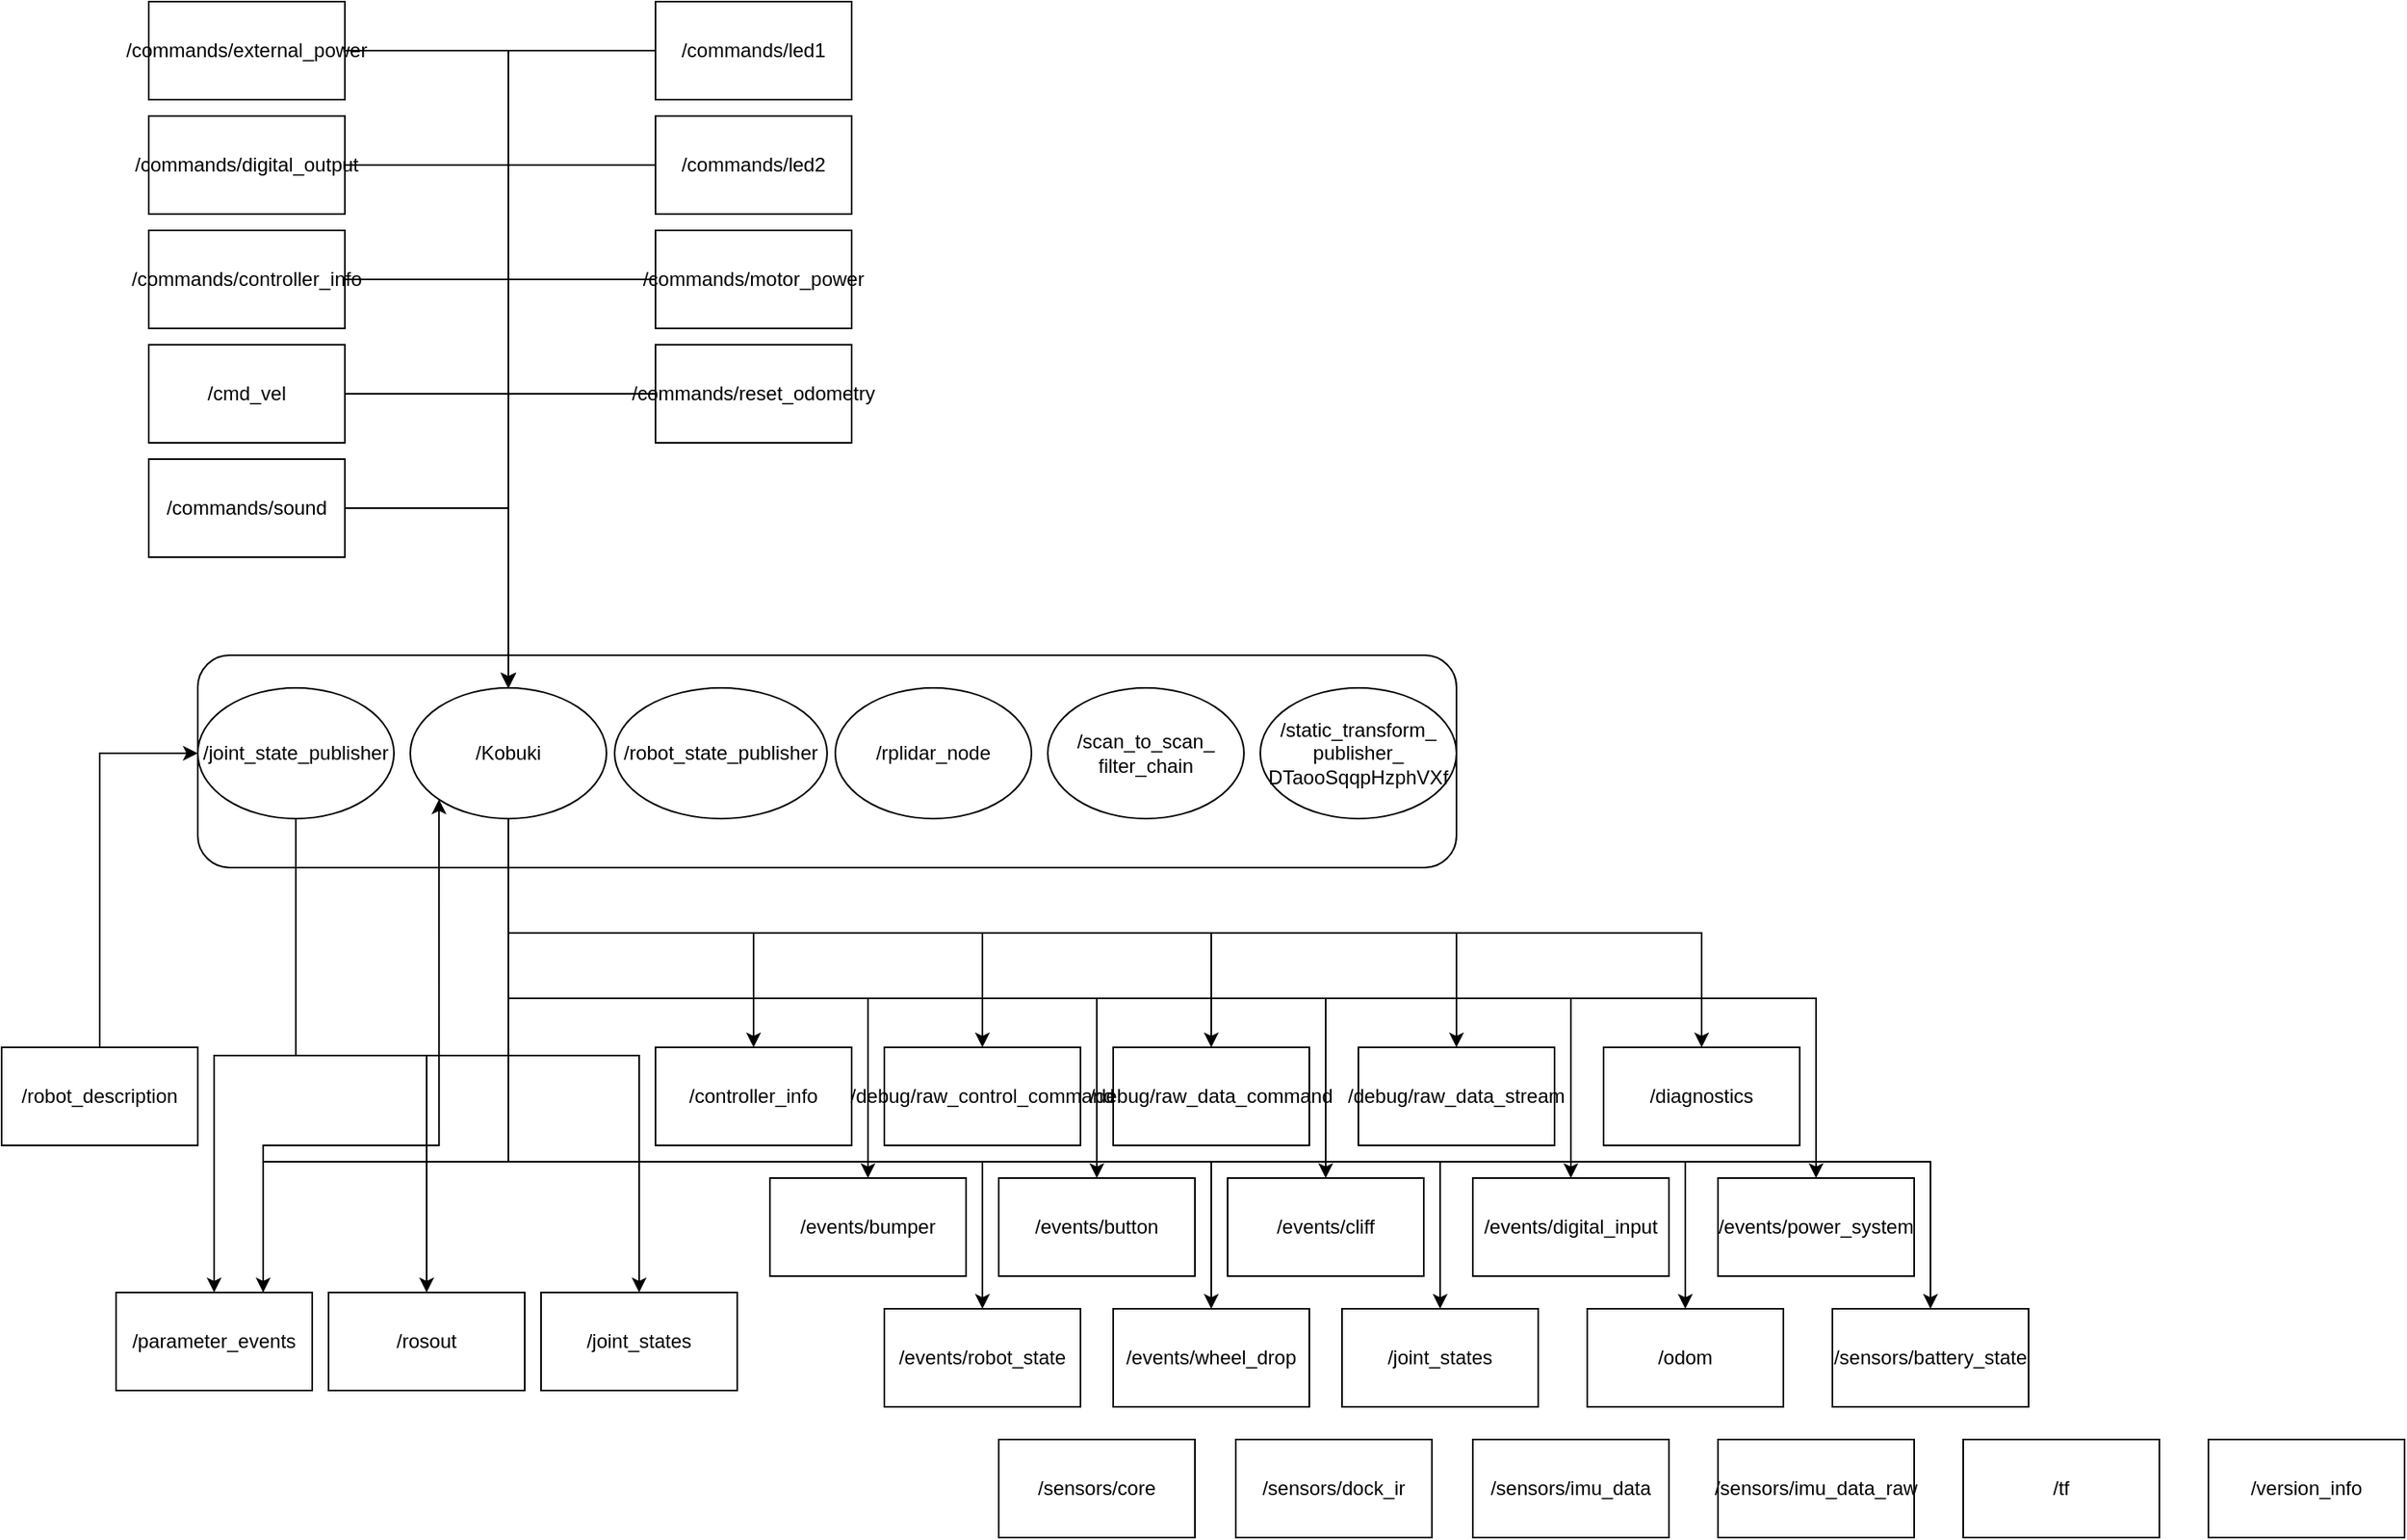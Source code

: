 <mxfile version="23.0.2" type="github">
  <diagram name="Page-1" id="F8i0XYkKbsZzf8Jhvdap">
    <mxGraphModel dx="2507" dy="1151" grid="1" gridSize="10" guides="1" tooltips="1" connect="1" arrows="1" fold="1" page="1" pageScale="1" pageWidth="850" pageHeight="1100" math="0" shadow="0">
      <root>
        <mxCell id="0" />
        <mxCell id="1" parent="0" />
        <mxCell id="hbKBDw81QgxX0EWuq3vY-1" value="" style="rounded=1;whiteSpace=wrap;html=1;" vertex="1" parent="1">
          <mxGeometry x="-330" y="410" width="770" height="130" as="geometry" />
        </mxCell>
        <mxCell id="hbKBDw81QgxX0EWuq3vY-2" value="&lt;div&gt;/static_transform_&lt;/div&gt;&lt;div&gt;publisher_&lt;/div&gt;&lt;div&gt;DTaooSqqpHzphVXf&lt;/div&gt;" style="ellipse;whiteSpace=wrap;html=1;" vertex="1" parent="1">
          <mxGeometry x="320" y="430" width="120" height="80" as="geometry" />
        </mxCell>
        <mxCell id="hbKBDw81QgxX0EWuq3vY-3" value="&lt;div&gt;/scan_to_scan_&lt;/div&gt;&lt;div&gt;filter_chain&lt;/div&gt;" style="ellipse;whiteSpace=wrap;html=1;" vertex="1" parent="1">
          <mxGeometry x="190" y="430" width="120" height="80" as="geometry" />
        </mxCell>
        <mxCell id="hbKBDw81QgxX0EWuq3vY-4" value="/rplidar_node" style="ellipse;whiteSpace=wrap;html=1;" vertex="1" parent="1">
          <mxGeometry x="60" y="430" width="120" height="80" as="geometry" />
        </mxCell>
        <mxCell id="hbKBDw81QgxX0EWuq3vY-38" style="edgeStyle=orthogonalEdgeStyle;rounded=0;orthogonalLoop=1;jettySize=auto;html=1;exitX=0.5;exitY=1;exitDx=0;exitDy=0;entryX=0.5;entryY=0;entryDx=0;entryDy=0;" edge="1" parent="1" source="hbKBDw81QgxX0EWuq3vY-6" target="hbKBDw81QgxX0EWuq3vY-37">
          <mxGeometry relative="1" as="geometry" />
        </mxCell>
        <mxCell id="hbKBDw81QgxX0EWuq3vY-40" style="edgeStyle=orthogonalEdgeStyle;rounded=0;orthogonalLoop=1;jettySize=auto;html=1;exitX=0.5;exitY=1;exitDx=0;exitDy=0;" edge="1" parent="1" source="hbKBDw81QgxX0EWuq3vY-6" target="hbKBDw81QgxX0EWuq3vY-39">
          <mxGeometry relative="1" as="geometry" />
        </mxCell>
        <mxCell id="hbKBDw81QgxX0EWuq3vY-42" style="edgeStyle=orthogonalEdgeStyle;rounded=0;orthogonalLoop=1;jettySize=auto;html=1;exitX=0.5;exitY=1;exitDx=0;exitDy=0;" edge="1" parent="1" source="hbKBDw81QgxX0EWuq3vY-6" target="hbKBDw81QgxX0EWuq3vY-41">
          <mxGeometry relative="1" as="geometry" />
        </mxCell>
        <mxCell id="hbKBDw81QgxX0EWuq3vY-46" style="edgeStyle=orthogonalEdgeStyle;rounded=0;orthogonalLoop=1;jettySize=auto;html=1;exitX=0.5;exitY=1;exitDx=0;exitDy=0;entryX=0.5;entryY=0;entryDx=0;entryDy=0;" edge="1" parent="1" source="hbKBDw81QgxX0EWuq3vY-6" target="hbKBDw81QgxX0EWuq3vY-45">
          <mxGeometry relative="1" as="geometry" />
        </mxCell>
        <mxCell id="hbKBDw81QgxX0EWuq3vY-48" style="edgeStyle=orthogonalEdgeStyle;rounded=0;orthogonalLoop=1;jettySize=auto;html=1;exitX=0.5;exitY=1;exitDx=0;exitDy=0;" edge="1" parent="1" source="hbKBDw81QgxX0EWuq3vY-6" target="hbKBDw81QgxX0EWuq3vY-47">
          <mxGeometry relative="1" as="geometry" />
        </mxCell>
        <mxCell id="hbKBDw81QgxX0EWuq3vY-50" style="edgeStyle=orthogonalEdgeStyle;rounded=0;orthogonalLoop=1;jettySize=auto;html=1;exitX=0.5;exitY=1;exitDx=0;exitDy=0;" edge="1" parent="1" source="hbKBDw81QgxX0EWuq3vY-6" target="hbKBDw81QgxX0EWuq3vY-49">
          <mxGeometry relative="1" as="geometry" />
        </mxCell>
        <mxCell id="hbKBDw81QgxX0EWuq3vY-52" style="edgeStyle=orthogonalEdgeStyle;rounded=0;orthogonalLoop=1;jettySize=auto;html=1;exitX=0.5;exitY=1;exitDx=0;exitDy=0;" edge="1" parent="1" source="hbKBDw81QgxX0EWuq3vY-6" target="hbKBDw81QgxX0EWuq3vY-51">
          <mxGeometry relative="1" as="geometry" />
        </mxCell>
        <mxCell id="hbKBDw81QgxX0EWuq3vY-54" style="edgeStyle=orthogonalEdgeStyle;rounded=0;orthogonalLoop=1;jettySize=auto;html=1;exitX=0.5;exitY=1;exitDx=0;exitDy=0;" edge="1" parent="1" source="hbKBDw81QgxX0EWuq3vY-6" target="hbKBDw81QgxX0EWuq3vY-53">
          <mxGeometry relative="1" as="geometry" />
        </mxCell>
        <mxCell id="hbKBDw81QgxX0EWuq3vY-56" style="edgeStyle=orthogonalEdgeStyle;rounded=0;orthogonalLoop=1;jettySize=auto;html=1;exitX=0.5;exitY=1;exitDx=0;exitDy=0;entryX=0.5;entryY=0;entryDx=0;entryDy=0;" edge="1" parent="1" source="hbKBDw81QgxX0EWuq3vY-6" target="hbKBDw81QgxX0EWuq3vY-55">
          <mxGeometry relative="1" as="geometry" />
        </mxCell>
        <mxCell id="hbKBDw81QgxX0EWuq3vY-58" style="edgeStyle=orthogonalEdgeStyle;rounded=0;orthogonalLoop=1;jettySize=auto;html=1;exitX=0.5;exitY=1;exitDx=0;exitDy=0;" edge="1" parent="1" source="hbKBDw81QgxX0EWuq3vY-6" target="hbKBDw81QgxX0EWuq3vY-57">
          <mxGeometry relative="1" as="geometry">
            <Array as="points">
              <mxPoint x="-140" y="720" />
              <mxPoint x="150" y="720" />
            </Array>
          </mxGeometry>
        </mxCell>
        <mxCell id="hbKBDw81QgxX0EWuq3vY-60" style="edgeStyle=orthogonalEdgeStyle;rounded=0;orthogonalLoop=1;jettySize=auto;html=1;exitX=0.5;exitY=1;exitDx=0;exitDy=0;entryX=0.5;entryY=0;entryDx=0;entryDy=0;" edge="1" parent="1" source="hbKBDw81QgxX0EWuq3vY-6" target="hbKBDw81QgxX0EWuq3vY-59">
          <mxGeometry relative="1" as="geometry">
            <Array as="points">
              <mxPoint x="-140" y="720" />
              <mxPoint x="290" y="720" />
            </Array>
          </mxGeometry>
        </mxCell>
        <mxCell id="hbKBDw81QgxX0EWuq3vY-62" style="edgeStyle=orthogonalEdgeStyle;rounded=0;orthogonalLoop=1;jettySize=auto;html=1;exitX=0.5;exitY=1;exitDx=0;exitDy=0;" edge="1" parent="1" source="hbKBDw81QgxX0EWuq3vY-6" target="hbKBDw81QgxX0EWuq3vY-61">
          <mxGeometry relative="1" as="geometry">
            <Array as="points">
              <mxPoint x="-140" y="720" />
              <mxPoint x="430" y="720" />
            </Array>
          </mxGeometry>
        </mxCell>
        <mxCell id="hbKBDw81QgxX0EWuq3vY-64" style="edgeStyle=orthogonalEdgeStyle;rounded=0;orthogonalLoop=1;jettySize=auto;html=1;exitX=0.5;exitY=1;exitDx=0;exitDy=0;entryX=0.5;entryY=0;entryDx=0;entryDy=0;" edge="1" parent="1" source="hbKBDw81QgxX0EWuq3vY-6" target="hbKBDw81QgxX0EWuq3vY-63">
          <mxGeometry relative="1" as="geometry">
            <Array as="points">
              <mxPoint x="-140" y="720" />
              <mxPoint x="580" y="720" />
            </Array>
          </mxGeometry>
        </mxCell>
        <mxCell id="hbKBDw81QgxX0EWuq3vY-65" style="edgeStyle=orthogonalEdgeStyle;rounded=0;orthogonalLoop=1;jettySize=auto;html=1;exitX=0.5;exitY=1;exitDx=0;exitDy=0;entryX=0.75;entryY=0;entryDx=0;entryDy=0;" edge="1" parent="1" source="hbKBDw81QgxX0EWuq3vY-6" target="hbKBDw81QgxX0EWuq3vY-12">
          <mxGeometry relative="1" as="geometry">
            <Array as="points">
              <mxPoint x="-140" y="720" />
              <mxPoint x="-290" y="720" />
            </Array>
          </mxGeometry>
        </mxCell>
        <mxCell id="hbKBDw81QgxX0EWuq3vY-66" style="edgeStyle=orthogonalEdgeStyle;rounded=0;orthogonalLoop=1;jettySize=auto;html=1;exitX=0.5;exitY=1;exitDx=0;exitDy=0;entryX=0.5;entryY=0;entryDx=0;entryDy=0;" edge="1" parent="1" source="hbKBDw81QgxX0EWuq3vY-6" target="hbKBDw81QgxX0EWuq3vY-43">
          <mxGeometry relative="1" as="geometry" />
        </mxCell>
        <mxCell id="hbKBDw81QgxX0EWuq3vY-68" style="edgeStyle=orthogonalEdgeStyle;rounded=0;orthogonalLoop=1;jettySize=auto;html=1;exitX=0.5;exitY=1;exitDx=0;exitDy=0;entryX=0.5;entryY=0;entryDx=0;entryDy=0;" edge="1" parent="1" source="hbKBDw81QgxX0EWuq3vY-6" target="hbKBDw81QgxX0EWuq3vY-67">
          <mxGeometry relative="1" as="geometry">
            <Array as="points">
              <mxPoint x="-140" y="720" />
              <mxPoint x="730" y="720" />
            </Array>
          </mxGeometry>
        </mxCell>
        <mxCell id="hbKBDw81QgxX0EWuq3vY-6" value="/Kobuki" style="ellipse;whiteSpace=wrap;html=1;" vertex="1" parent="1">
          <mxGeometry x="-200" y="430" width="120" height="80" as="geometry" />
        </mxCell>
        <mxCell id="hbKBDw81QgxX0EWuq3vY-15" style="edgeStyle=orthogonalEdgeStyle;rounded=0;orthogonalLoop=1;jettySize=auto;html=1;exitX=0.5;exitY=1;exitDx=0;exitDy=0;entryX=0.5;entryY=0;entryDx=0;entryDy=0;" edge="1" parent="1" source="hbKBDw81QgxX0EWuq3vY-7" target="hbKBDw81QgxX0EWuq3vY-12">
          <mxGeometry relative="1" as="geometry">
            <Array as="points">
              <mxPoint x="-270" y="655" />
              <mxPoint x="-320" y="655" />
            </Array>
          </mxGeometry>
        </mxCell>
        <mxCell id="hbKBDw81QgxX0EWuq3vY-16" style="edgeStyle=orthogonalEdgeStyle;rounded=0;orthogonalLoop=1;jettySize=auto;html=1;exitX=0.5;exitY=1;exitDx=0;exitDy=0;" edge="1" parent="1" source="hbKBDw81QgxX0EWuq3vY-7" target="hbKBDw81QgxX0EWuq3vY-13">
          <mxGeometry relative="1" as="geometry" />
        </mxCell>
        <mxCell id="hbKBDw81QgxX0EWuq3vY-17" style="edgeStyle=orthogonalEdgeStyle;rounded=0;orthogonalLoop=1;jettySize=auto;html=1;exitX=0.5;exitY=1;exitDx=0;exitDy=0;" edge="1" parent="1" source="hbKBDw81QgxX0EWuq3vY-7" target="hbKBDw81QgxX0EWuq3vY-14">
          <mxGeometry relative="1" as="geometry" />
        </mxCell>
        <mxCell id="hbKBDw81QgxX0EWuq3vY-7" value="/joint_state_publisher" style="ellipse;whiteSpace=wrap;html=1;" vertex="1" parent="1">
          <mxGeometry x="-330" y="430" width="120" height="80" as="geometry" />
        </mxCell>
        <mxCell id="hbKBDw81QgxX0EWuq3vY-8" value="/robot_state_publisher" style="ellipse;whiteSpace=wrap;html=1;" vertex="1" parent="1">
          <mxGeometry x="-75" y="430" width="130" height="80" as="geometry" />
        </mxCell>
        <mxCell id="hbKBDw81QgxX0EWuq3vY-11" style="rounded=0;orthogonalLoop=1;jettySize=auto;html=1;exitX=0.5;exitY=0;exitDx=0;exitDy=0;entryX=0;entryY=0.5;entryDx=0;entryDy=0;edgeStyle=orthogonalEdgeStyle;" edge="1" parent="1" source="hbKBDw81QgxX0EWuq3vY-9" target="hbKBDw81QgxX0EWuq3vY-7">
          <mxGeometry relative="1" as="geometry" />
        </mxCell>
        <mxCell id="hbKBDw81QgxX0EWuq3vY-9" value="/robot_description" style="rounded=0;whiteSpace=wrap;html=1;" vertex="1" parent="1">
          <mxGeometry x="-450" y="650" width="120" height="60" as="geometry" />
        </mxCell>
        <mxCell id="hbKBDw81QgxX0EWuq3vY-18" style="edgeStyle=orthogonalEdgeStyle;rounded=0;orthogonalLoop=1;jettySize=auto;html=1;exitX=0.5;exitY=0;exitDx=0;exitDy=0;entryX=0;entryY=1;entryDx=0;entryDy=0;" edge="1" parent="1" source="hbKBDw81QgxX0EWuq3vY-12" target="hbKBDw81QgxX0EWuq3vY-6">
          <mxGeometry relative="1" as="geometry">
            <Array as="points">
              <mxPoint x="-290" y="800" />
              <mxPoint x="-290" y="710" />
              <mxPoint x="-182" y="710" />
            </Array>
          </mxGeometry>
        </mxCell>
        <mxCell id="hbKBDw81QgxX0EWuq3vY-12" value="/parameter_events" style="rounded=0;whiteSpace=wrap;html=1;" vertex="1" parent="1">
          <mxGeometry x="-380" y="800" width="120" height="60" as="geometry" />
        </mxCell>
        <mxCell id="hbKBDw81QgxX0EWuq3vY-13" value="/rosout" style="rounded=0;whiteSpace=wrap;html=1;" vertex="1" parent="1">
          <mxGeometry x="-250" y="800" width="120" height="60" as="geometry" />
        </mxCell>
        <mxCell id="hbKBDw81QgxX0EWuq3vY-14" value="/joint_states" style="rounded=0;whiteSpace=wrap;html=1;" vertex="1" parent="1">
          <mxGeometry x="-120" y="800" width="120" height="60" as="geometry" />
        </mxCell>
        <mxCell id="hbKBDw81QgxX0EWuq3vY-20" style="edgeStyle=orthogonalEdgeStyle;rounded=0;orthogonalLoop=1;jettySize=auto;html=1;exitX=1;exitY=0.5;exitDx=0;exitDy=0;entryX=0.5;entryY=0;entryDx=0;entryDy=0;" edge="1" parent="1" source="hbKBDw81QgxX0EWuq3vY-19" target="hbKBDw81QgxX0EWuq3vY-6">
          <mxGeometry relative="1" as="geometry" />
        </mxCell>
        <mxCell id="hbKBDw81QgxX0EWuq3vY-19" value="/cmd_vel" style="rounded=0;whiteSpace=wrap;html=1;" vertex="1" parent="1">
          <mxGeometry x="-360" y="220" width="120" height="60" as="geometry" />
        </mxCell>
        <mxCell id="hbKBDw81QgxX0EWuq3vY-22" style="edgeStyle=orthogonalEdgeStyle;rounded=0;orthogonalLoop=1;jettySize=auto;html=1;entryX=0.5;entryY=0;entryDx=0;entryDy=0;" edge="1" parent="1" source="hbKBDw81QgxX0EWuq3vY-21" target="hbKBDw81QgxX0EWuq3vY-6">
          <mxGeometry relative="1" as="geometry" />
        </mxCell>
        <mxCell id="hbKBDw81QgxX0EWuq3vY-21" value="/commands/controller_info" style="rounded=0;whiteSpace=wrap;html=1;" vertex="1" parent="1">
          <mxGeometry x="-360" y="150" width="120" height="60" as="geometry" />
        </mxCell>
        <mxCell id="hbKBDw81QgxX0EWuq3vY-24" style="edgeStyle=orthogonalEdgeStyle;rounded=0;orthogonalLoop=1;jettySize=auto;html=1;exitX=1;exitY=0.5;exitDx=0;exitDy=0;entryX=0.5;entryY=0;entryDx=0;entryDy=0;" edge="1" parent="1" source="hbKBDw81QgxX0EWuq3vY-23" target="hbKBDw81QgxX0EWuq3vY-6">
          <mxGeometry relative="1" as="geometry" />
        </mxCell>
        <mxCell id="hbKBDw81QgxX0EWuq3vY-23" value="/commands/digital_output" style="rounded=0;whiteSpace=wrap;html=1;" vertex="1" parent="1">
          <mxGeometry x="-360" y="80" width="120" height="60" as="geometry" />
        </mxCell>
        <mxCell id="hbKBDw81QgxX0EWuq3vY-26" style="edgeStyle=orthogonalEdgeStyle;rounded=0;orthogonalLoop=1;jettySize=auto;html=1;exitX=1;exitY=0.5;exitDx=0;exitDy=0;entryX=0.5;entryY=0;entryDx=0;entryDy=0;" edge="1" parent="1" source="hbKBDw81QgxX0EWuq3vY-25" target="hbKBDw81QgxX0EWuq3vY-6">
          <mxGeometry relative="1" as="geometry" />
        </mxCell>
        <mxCell id="hbKBDw81QgxX0EWuq3vY-25" value="/commands/external_power" style="rounded=0;whiteSpace=wrap;html=1;" vertex="1" parent="1">
          <mxGeometry x="-360" y="10" width="120" height="60" as="geometry" />
        </mxCell>
        <mxCell id="hbKBDw81QgxX0EWuq3vY-28" style="edgeStyle=orthogonalEdgeStyle;rounded=0;orthogonalLoop=1;jettySize=auto;html=1;exitX=0;exitY=0.5;exitDx=0;exitDy=0;entryX=0.5;entryY=0;entryDx=0;entryDy=0;" edge="1" parent="1" source="hbKBDw81QgxX0EWuq3vY-27" target="hbKBDw81QgxX0EWuq3vY-6">
          <mxGeometry relative="1" as="geometry" />
        </mxCell>
        <mxCell id="hbKBDw81QgxX0EWuq3vY-27" value="/commands/led1" style="rounded=0;whiteSpace=wrap;html=1;" vertex="1" parent="1">
          <mxGeometry x="-50" y="10" width="120" height="60" as="geometry" />
        </mxCell>
        <mxCell id="hbKBDw81QgxX0EWuq3vY-30" style="edgeStyle=orthogonalEdgeStyle;rounded=0;orthogonalLoop=1;jettySize=auto;html=1;exitX=0;exitY=0.5;exitDx=0;exitDy=0;" edge="1" parent="1" source="hbKBDw81QgxX0EWuq3vY-29" target="hbKBDw81QgxX0EWuq3vY-6">
          <mxGeometry relative="1" as="geometry" />
        </mxCell>
        <mxCell id="hbKBDw81QgxX0EWuq3vY-29" value="/commands/led2" style="rounded=0;whiteSpace=wrap;html=1;" vertex="1" parent="1">
          <mxGeometry x="-50" y="80" width="120" height="60" as="geometry" />
        </mxCell>
        <mxCell id="hbKBDw81QgxX0EWuq3vY-32" style="edgeStyle=orthogonalEdgeStyle;rounded=0;orthogonalLoop=1;jettySize=auto;html=1;exitX=0;exitY=0.5;exitDx=0;exitDy=0;entryX=0.5;entryY=0;entryDx=0;entryDy=0;" edge="1" parent="1" source="hbKBDw81QgxX0EWuq3vY-31" target="hbKBDw81QgxX0EWuq3vY-6">
          <mxGeometry relative="1" as="geometry" />
        </mxCell>
        <mxCell id="hbKBDw81QgxX0EWuq3vY-31" value="/commands/motor_power" style="rounded=0;whiteSpace=wrap;html=1;" vertex="1" parent="1">
          <mxGeometry x="-50" y="150" width="120" height="60" as="geometry" />
        </mxCell>
        <mxCell id="hbKBDw81QgxX0EWuq3vY-34" style="edgeStyle=orthogonalEdgeStyle;rounded=0;orthogonalLoop=1;jettySize=auto;html=1;exitX=0;exitY=0.5;exitDx=0;exitDy=0;entryX=0.5;entryY=0;entryDx=0;entryDy=0;" edge="1" parent="1" source="hbKBDw81QgxX0EWuq3vY-33" target="hbKBDw81QgxX0EWuq3vY-6">
          <mxGeometry relative="1" as="geometry" />
        </mxCell>
        <mxCell id="hbKBDw81QgxX0EWuq3vY-33" value="/commands/reset_odometry" style="rounded=0;whiteSpace=wrap;html=1;" vertex="1" parent="1">
          <mxGeometry x="-50" y="220" width="120" height="60" as="geometry" />
        </mxCell>
        <mxCell id="hbKBDw81QgxX0EWuq3vY-36" style="edgeStyle=orthogonalEdgeStyle;rounded=0;orthogonalLoop=1;jettySize=auto;html=1;exitX=1;exitY=0.5;exitDx=0;exitDy=0;entryX=0.5;entryY=0;entryDx=0;entryDy=0;" edge="1" parent="1" source="hbKBDw81QgxX0EWuq3vY-35" target="hbKBDw81QgxX0EWuq3vY-6">
          <mxGeometry relative="1" as="geometry" />
        </mxCell>
        <mxCell id="hbKBDw81QgxX0EWuq3vY-35" value="/commands/sound" style="rounded=0;whiteSpace=wrap;html=1;" vertex="1" parent="1">
          <mxGeometry x="-360" y="290" width="120" height="60" as="geometry" />
        </mxCell>
        <mxCell id="hbKBDw81QgxX0EWuq3vY-37" value="/controller_info" style="rounded=0;whiteSpace=wrap;html=1;" vertex="1" parent="1">
          <mxGeometry x="-50" y="650" width="120" height="60" as="geometry" />
        </mxCell>
        <mxCell id="hbKBDw81QgxX0EWuq3vY-39" value="/debug/raw_control_command" style="rounded=0;whiteSpace=wrap;html=1;" vertex="1" parent="1">
          <mxGeometry x="90" y="650" width="120" height="60" as="geometry" />
        </mxCell>
        <mxCell id="hbKBDw81QgxX0EWuq3vY-41" value="/debug/raw_data_command" style="rounded=0;whiteSpace=wrap;html=1;" vertex="1" parent="1">
          <mxGeometry x="230" y="650" width="120" height="60" as="geometry" />
        </mxCell>
        <mxCell id="hbKBDw81QgxX0EWuq3vY-43" value="/debug/raw_data_stream" style="rounded=0;whiteSpace=wrap;html=1;" vertex="1" parent="1">
          <mxGeometry x="380" y="650" width="120" height="60" as="geometry" />
        </mxCell>
        <mxCell id="hbKBDw81QgxX0EWuq3vY-45" value="/diagnostics" style="rounded=0;whiteSpace=wrap;html=1;" vertex="1" parent="1">
          <mxGeometry x="530" y="650" width="120" height="60" as="geometry" />
        </mxCell>
        <mxCell id="hbKBDw81QgxX0EWuq3vY-47" value="/events/bumper" style="rounded=0;whiteSpace=wrap;html=1;" vertex="1" parent="1">
          <mxGeometry x="20" y="730" width="120" height="60" as="geometry" />
        </mxCell>
        <mxCell id="hbKBDw81QgxX0EWuq3vY-49" value="/events/button" style="rounded=0;whiteSpace=wrap;html=1;" vertex="1" parent="1">
          <mxGeometry x="160" y="730" width="120" height="60" as="geometry" />
        </mxCell>
        <mxCell id="hbKBDw81QgxX0EWuq3vY-51" value="/events/cliff" style="rounded=0;whiteSpace=wrap;html=1;" vertex="1" parent="1">
          <mxGeometry x="300" y="730" width="120" height="60" as="geometry" />
        </mxCell>
        <mxCell id="hbKBDw81QgxX0EWuq3vY-53" value="/events/digital_input" style="rounded=0;whiteSpace=wrap;html=1;" vertex="1" parent="1">
          <mxGeometry x="450" y="730" width="120" height="60" as="geometry" />
        </mxCell>
        <mxCell id="hbKBDw81QgxX0EWuq3vY-55" value="/events/power_system" style="rounded=0;whiteSpace=wrap;html=1;" vertex="1" parent="1">
          <mxGeometry x="600" y="730" width="120" height="60" as="geometry" />
        </mxCell>
        <mxCell id="hbKBDw81QgxX0EWuq3vY-57" value="/events/robot_state" style="rounded=0;whiteSpace=wrap;html=1;" vertex="1" parent="1">
          <mxGeometry x="90" y="810" width="120" height="60" as="geometry" />
        </mxCell>
        <mxCell id="hbKBDw81QgxX0EWuq3vY-59" value="/events/wheel_drop" style="rounded=0;whiteSpace=wrap;html=1;" vertex="1" parent="1">
          <mxGeometry x="230" y="810" width="120" height="60" as="geometry" />
        </mxCell>
        <mxCell id="hbKBDw81QgxX0EWuq3vY-61" value="/joint_states" style="rounded=0;whiteSpace=wrap;html=1;" vertex="1" parent="1">
          <mxGeometry x="370" y="810" width="120" height="60" as="geometry" />
        </mxCell>
        <mxCell id="hbKBDw81QgxX0EWuq3vY-63" value="/odom" style="rounded=0;whiteSpace=wrap;html=1;" vertex="1" parent="1">
          <mxGeometry x="520" y="810" width="120" height="60" as="geometry" />
        </mxCell>
        <mxCell id="hbKBDw81QgxX0EWuq3vY-67" value="/sensors/battery_state" style="rounded=0;whiteSpace=wrap;html=1;" vertex="1" parent="1">
          <mxGeometry x="670" y="810" width="120" height="60" as="geometry" />
        </mxCell>
        <mxCell id="hbKBDw81QgxX0EWuq3vY-69" value="/sensors/core" style="rounded=0;whiteSpace=wrap;html=1;" vertex="1" parent="1">
          <mxGeometry x="160" y="890" width="120" height="60" as="geometry" />
        </mxCell>
        <mxCell id="hbKBDw81QgxX0EWuq3vY-70" value="/tf" style="rounded=0;whiteSpace=wrap;html=1;" vertex="1" parent="1">
          <mxGeometry x="750" y="890" width="120" height="60" as="geometry" />
        </mxCell>
        <mxCell id="hbKBDw81QgxX0EWuq3vY-71" value="/sensors/imu_data_raw" style="rounded=0;whiteSpace=wrap;html=1;" vertex="1" parent="1">
          <mxGeometry x="600" y="890" width="120" height="60" as="geometry" />
        </mxCell>
        <mxCell id="hbKBDw81QgxX0EWuq3vY-72" value="/sensors/imu_data" style="rounded=0;whiteSpace=wrap;html=1;" vertex="1" parent="1">
          <mxGeometry x="450" y="890" width="120" height="60" as="geometry" />
        </mxCell>
        <mxCell id="hbKBDw81QgxX0EWuq3vY-73" value="/sensors/dock_ir" style="rounded=0;whiteSpace=wrap;html=1;" vertex="1" parent="1">
          <mxGeometry x="305" y="890" width="120" height="60" as="geometry" />
        </mxCell>
        <mxCell id="hbKBDw81QgxX0EWuq3vY-74" value="/version_info" style="rounded=0;whiteSpace=wrap;html=1;" vertex="1" parent="1">
          <mxGeometry x="900" y="890" width="120" height="60" as="geometry" />
        </mxCell>
      </root>
    </mxGraphModel>
  </diagram>
</mxfile>
